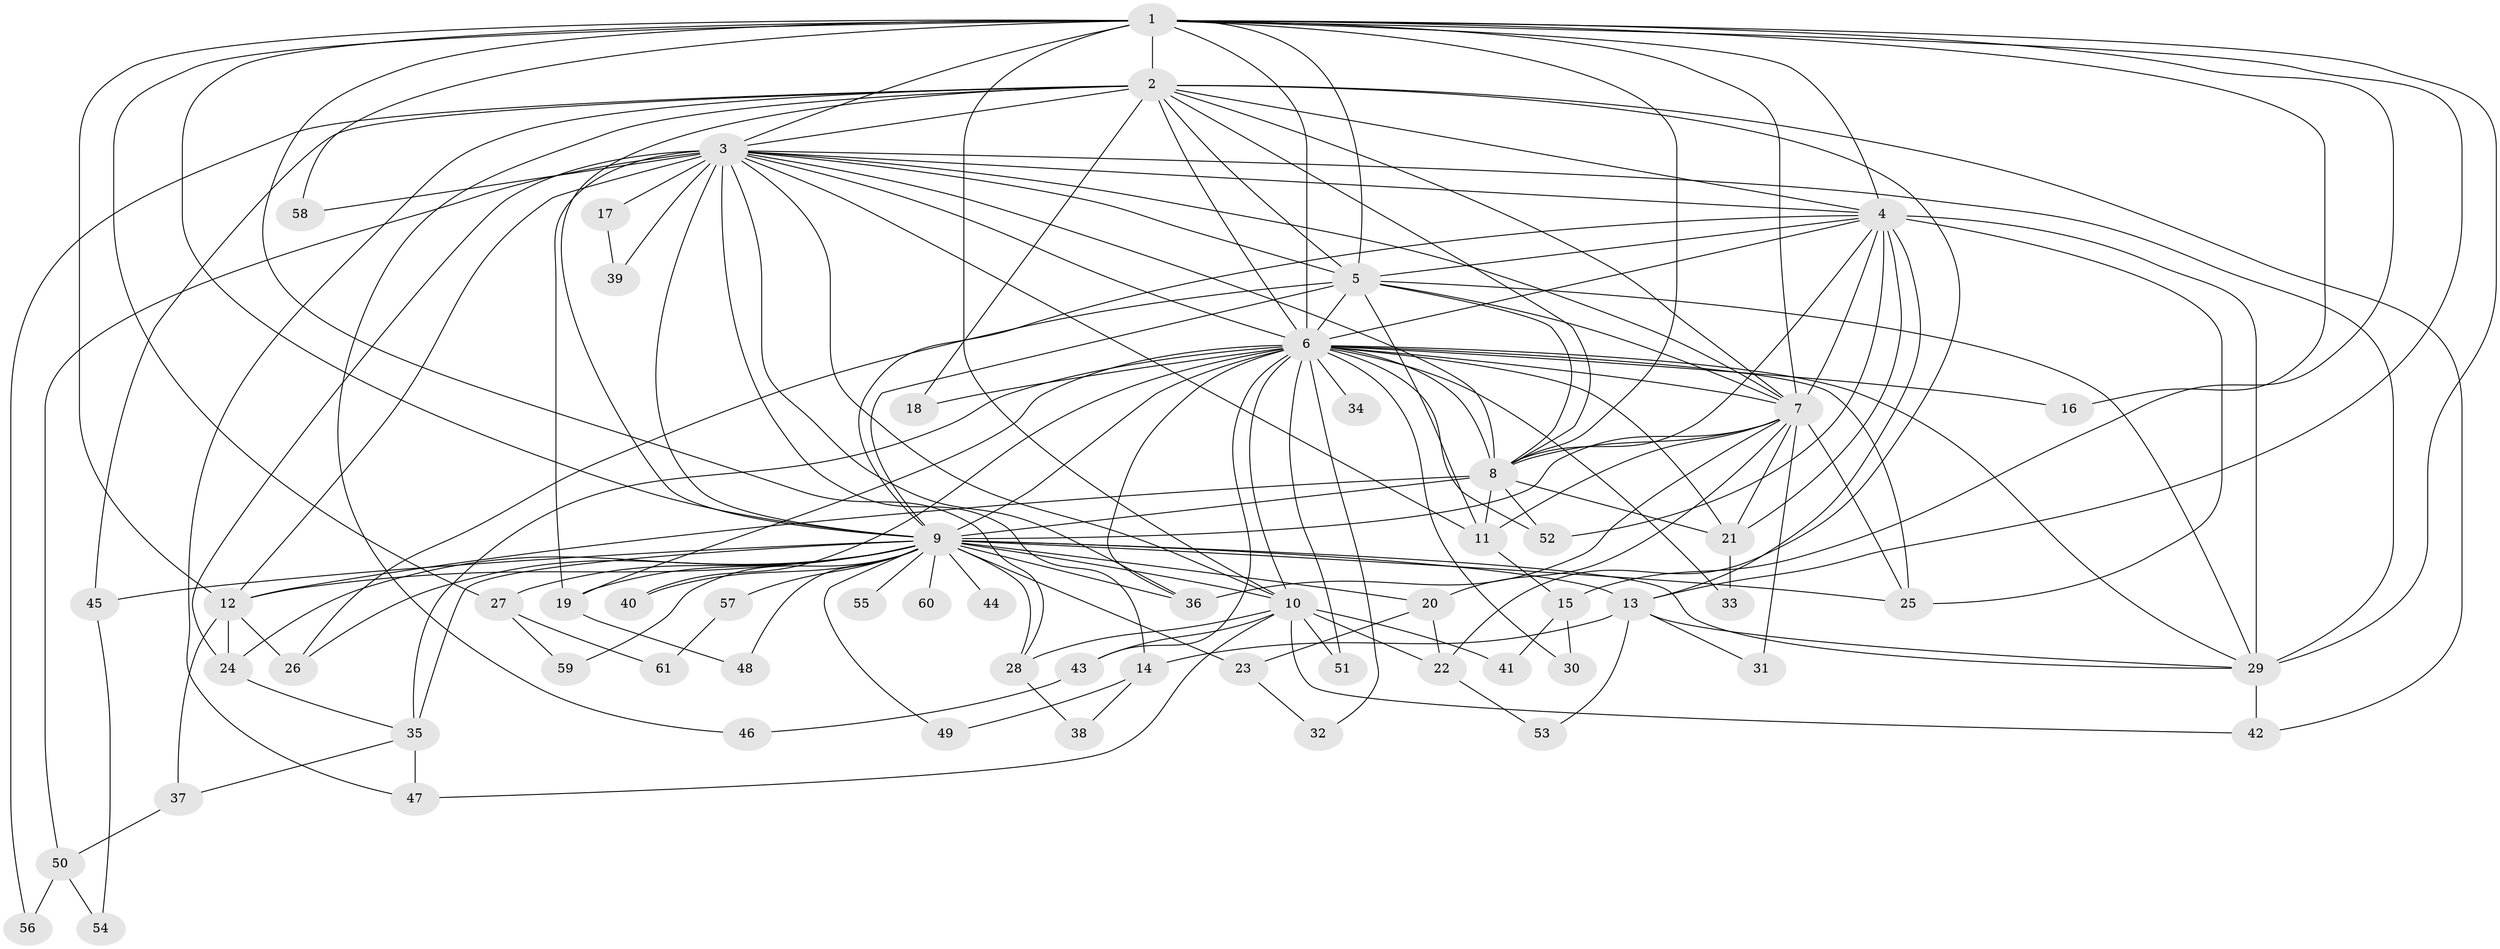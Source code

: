 // original degree distribution, {23: 0.024793388429752067, 18: 0.008264462809917356, 31: 0.01652892561983471, 14: 0.008264462809917356, 16: 0.008264462809917356, 32: 0.008264462809917356, 21: 0.008264462809917356, 8: 0.008264462809917356, 4: 0.08264462809917356, 6: 0.024793388429752067, 2: 0.5702479338842975, 7: 0.008264462809917356, 3: 0.18181818181818182, 5: 0.04132231404958678}
// Generated by graph-tools (version 1.1) at 2025/34/03/09/25 02:34:51]
// undirected, 61 vertices, 161 edges
graph export_dot {
graph [start="1"]
  node [color=gray90,style=filled];
  1;
  2;
  3;
  4;
  5;
  6;
  7;
  8;
  9;
  10;
  11;
  12;
  13;
  14;
  15;
  16;
  17;
  18;
  19;
  20;
  21;
  22;
  23;
  24;
  25;
  26;
  27;
  28;
  29;
  30;
  31;
  32;
  33;
  34;
  35;
  36;
  37;
  38;
  39;
  40;
  41;
  42;
  43;
  44;
  45;
  46;
  47;
  48;
  49;
  50;
  51;
  52;
  53;
  54;
  55;
  56;
  57;
  58;
  59;
  60;
  61;
  1 -- 2 [weight=3.0];
  1 -- 3 [weight=3.0];
  1 -- 4 [weight=3.0];
  1 -- 5 [weight=3.0];
  1 -- 6 [weight=3.0];
  1 -- 7 [weight=3.0];
  1 -- 8 [weight=3.0];
  1 -- 9 [weight=4.0];
  1 -- 10 [weight=7.0];
  1 -- 12 [weight=1.0];
  1 -- 13 [weight=1.0];
  1 -- 15 [weight=1.0];
  1 -- 16 [weight=1.0];
  1 -- 27 [weight=1.0];
  1 -- 28 [weight=1.0];
  1 -- 29 [weight=1.0];
  1 -- 58 [weight=1.0];
  2 -- 3 [weight=1.0];
  2 -- 4 [weight=1.0];
  2 -- 5 [weight=1.0];
  2 -- 6 [weight=1.0];
  2 -- 7 [weight=1.0];
  2 -- 8 [weight=1.0];
  2 -- 9 [weight=2.0];
  2 -- 18 [weight=1.0];
  2 -- 22 [weight=1.0];
  2 -- 42 [weight=1.0];
  2 -- 45 [weight=1.0];
  2 -- 46 [weight=1.0];
  2 -- 47 [weight=1.0];
  2 -- 56 [weight=1.0];
  3 -- 4 [weight=1.0];
  3 -- 5 [weight=1.0];
  3 -- 6 [weight=1.0];
  3 -- 7 [weight=1.0];
  3 -- 8 [weight=1.0];
  3 -- 9 [weight=5.0];
  3 -- 10 [weight=2.0];
  3 -- 11 [weight=1.0];
  3 -- 12 [weight=2.0];
  3 -- 14 [weight=1.0];
  3 -- 17 [weight=1.0];
  3 -- 19 [weight=2.0];
  3 -- 24 [weight=1.0];
  3 -- 29 [weight=1.0];
  3 -- 36 [weight=1.0];
  3 -- 39 [weight=1.0];
  3 -- 50 [weight=1.0];
  3 -- 58 [weight=1.0];
  4 -- 5 [weight=1.0];
  4 -- 6 [weight=1.0];
  4 -- 7 [weight=1.0];
  4 -- 8 [weight=1.0];
  4 -- 9 [weight=2.0];
  4 -- 13 [weight=1.0];
  4 -- 21 [weight=1.0];
  4 -- 25 [weight=1.0];
  4 -- 29 [weight=8.0];
  4 -- 52 [weight=1.0];
  5 -- 6 [weight=1.0];
  5 -- 7 [weight=1.0];
  5 -- 8 [weight=1.0];
  5 -- 9 [weight=2.0];
  5 -- 11 [weight=1.0];
  5 -- 26 [weight=1.0];
  5 -- 29 [weight=1.0];
  6 -- 7 [weight=1.0];
  6 -- 8 [weight=1.0];
  6 -- 9 [weight=4.0];
  6 -- 10 [weight=1.0];
  6 -- 16 [weight=1.0];
  6 -- 18 [weight=1.0];
  6 -- 19 [weight=1.0];
  6 -- 21 [weight=1.0];
  6 -- 25 [weight=1.0];
  6 -- 29 [weight=1.0];
  6 -- 30 [weight=1.0];
  6 -- 32 [weight=1.0];
  6 -- 33 [weight=1.0];
  6 -- 34 [weight=1.0];
  6 -- 35 [weight=1.0];
  6 -- 36 [weight=1.0];
  6 -- 40 [weight=1.0];
  6 -- 43 [weight=1.0];
  6 -- 51 [weight=1.0];
  6 -- 52 [weight=1.0];
  7 -- 8 [weight=2.0];
  7 -- 9 [weight=1.0];
  7 -- 11 [weight=1.0];
  7 -- 20 [weight=1.0];
  7 -- 21 [weight=1.0];
  7 -- 25 [weight=1.0];
  7 -- 31 [weight=1.0];
  7 -- 36 [weight=1.0];
  8 -- 9 [weight=18.0];
  8 -- 11 [weight=1.0];
  8 -- 12 [weight=1.0];
  8 -- 21 [weight=1.0];
  8 -- 52 [weight=1.0];
  9 -- 10 [weight=3.0];
  9 -- 12 [weight=1.0];
  9 -- 13 [weight=1.0];
  9 -- 19 [weight=1.0];
  9 -- 20 [weight=1.0];
  9 -- 23 [weight=1.0];
  9 -- 24 [weight=1.0];
  9 -- 25 [weight=1.0];
  9 -- 26 [weight=1.0];
  9 -- 27 [weight=1.0];
  9 -- 28 [weight=1.0];
  9 -- 29 [weight=2.0];
  9 -- 35 [weight=2.0];
  9 -- 36 [weight=4.0];
  9 -- 40 [weight=1.0];
  9 -- 44 [weight=2.0];
  9 -- 45 [weight=1.0];
  9 -- 48 [weight=1.0];
  9 -- 49 [weight=1.0];
  9 -- 55 [weight=1.0];
  9 -- 57 [weight=2.0];
  9 -- 59 [weight=1.0];
  9 -- 60 [weight=2.0];
  10 -- 22 [weight=1.0];
  10 -- 28 [weight=1.0];
  10 -- 41 [weight=1.0];
  10 -- 42 [weight=1.0];
  10 -- 43 [weight=1.0];
  10 -- 47 [weight=1.0];
  10 -- 51 [weight=1.0];
  11 -- 15 [weight=1.0];
  12 -- 24 [weight=1.0];
  12 -- 26 [weight=1.0];
  12 -- 37 [weight=1.0];
  13 -- 14 [weight=1.0];
  13 -- 29 [weight=1.0];
  13 -- 31 [weight=1.0];
  13 -- 53 [weight=1.0];
  14 -- 38 [weight=1.0];
  14 -- 49 [weight=1.0];
  15 -- 30 [weight=1.0];
  15 -- 41 [weight=1.0];
  17 -- 39 [weight=1.0];
  19 -- 48 [weight=1.0];
  20 -- 22 [weight=1.0];
  20 -- 23 [weight=1.0];
  21 -- 33 [weight=1.0];
  22 -- 53 [weight=1.0];
  23 -- 32 [weight=1.0];
  24 -- 35 [weight=1.0];
  27 -- 59 [weight=1.0];
  27 -- 61 [weight=1.0];
  28 -- 38 [weight=1.0];
  29 -- 42 [weight=1.0];
  35 -- 37 [weight=1.0];
  35 -- 47 [weight=1.0];
  37 -- 50 [weight=1.0];
  43 -- 46 [weight=1.0];
  45 -- 54 [weight=1.0];
  50 -- 54 [weight=1.0];
  50 -- 56 [weight=1.0];
  57 -- 61 [weight=1.0];
}
